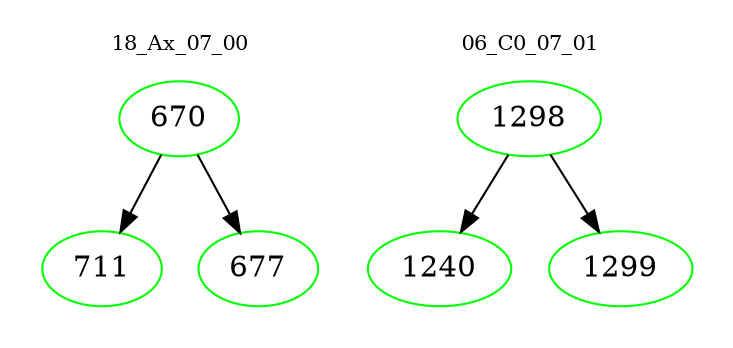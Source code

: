 digraph{
subgraph cluster_0 {
color = white
label = "18_Ax_07_00";
fontsize=10;
T0_670 [label="670", color="green"]
T0_670 -> T0_711 [color="black"]
T0_711 [label="711", color="green"]
T0_670 -> T0_677 [color="black"]
T0_677 [label="677", color="green"]
}
subgraph cluster_1 {
color = white
label = "06_C0_07_01";
fontsize=10;
T1_1298 [label="1298", color="green"]
T1_1298 -> T1_1240 [color="black"]
T1_1240 [label="1240", color="green"]
T1_1298 -> T1_1299 [color="black"]
T1_1299 [label="1299", color="green"]
}
}
